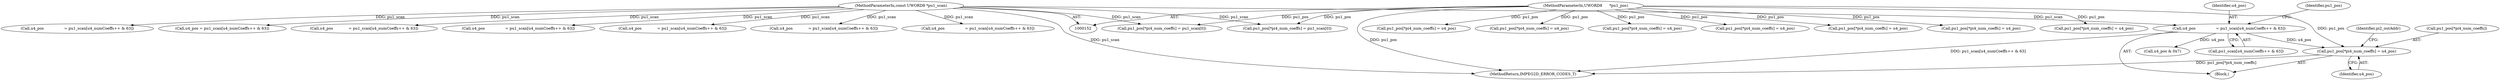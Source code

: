 digraph "0_Android_8b4ed5a23175b7ffa56eea4678db7287f825e985@pointer" {
"1001014" [label="(Call,pu1_pos[*pi4_num_coeffs] = u4_pos)"];
"1001006" [label="(Call,u4_pos                 = pu1_scan[u4_numCoeffs++ & 63])"];
"1000155" [label="(MethodParameterIn,const UWORD8 *pu1_scan)"];
"1000156" [label="(MethodParameterIn,UWORD8      *pu1_pos)"];
"1000871" [label="(Call,u4_pos                 = pu1_scan[u4_numCoeffs++ & 63])"];
"1000309" [label="(Call,pu1_pos[*pi4_num_coeffs] = pu1_scan[0])"];
"1000780" [label="(Call,u4_pos                 = pu1_scan[u4_numCoeffs++ & 63])"];
"1000630" [label="(Call,pu1_pos[*pi4_num_coeffs] = u4_pos)"];
"1000571" [label="(Call,pu1_pos[*pi4_num_coeffs] = u4_pos)"];
"1000692" [label="(Call,u4_pos = pu1_scan[u4_numCoeffs++ & 63])"];
"1001015" [label="(Call,pu1_pos[*pi4_num_coeffs])"];
"1000700" [label="(Call,pu1_pos[*pi4_num_coeffs] = u4_pos)"];
"1001064" [label="(MethodReturn,IMPEG2D_ERROR_CODES_T)"];
"1001033" [label="(Call,u4_pos & 0x7)"];
"1000156" [label="(MethodParameterIn,UWORD8      *pu1_pos)"];
"1001019" [label="(Identifier,u4_pos)"];
"1000563" [label="(Call,u4_pos             = pu1_scan[u4_numCoeffs++ & 63])"];
"1000944" [label="(Call,pu1_pos[*pi4_num_coeffs] = u4_pos)"];
"1001014" [label="(Call,pu1_pos[*pi4_num_coeffs] = u4_pos)"];
"1000155" [label="(MethodParameterIn,const UWORD8 *pu1_scan)"];
"1000936" [label="(Call,u4_pos                 = pu1_scan[u4_numCoeffs++ & 63])"];
"1000788" [label="(Call,pu1_pos[*pi4_num_coeffs] = u4_pos)"];
"1000879" [label="(Call,pu1_pos[*pi4_num_coeffs] = u4_pos)"];
"1001008" [label="(Call,pu1_scan[u4_numCoeffs++ & 63])"];
"1001007" [label="(Identifier,u4_pos)"];
"1000362" [label="(Call,pu1_pos[*pi4_num_coeffs] = pu1_scan[0])"];
"1000453" [label="(Call,u4_pos             = pu1_scan[u4_numCoeffs++ & 63])"];
"1000960" [label="(Block,)"];
"1001022" [label="(Identifier,pi2_outAddr)"];
"1000622" [label="(Call,u4_pos             = pu1_scan[u4_numCoeffs++ & 63])"];
"1000461" [label="(Call,pu1_pos[*pi4_num_coeffs] = u4_pos)"];
"1001016" [label="(Identifier,pu1_pos)"];
"1001006" [label="(Call,u4_pos                 = pu1_scan[u4_numCoeffs++ & 63])"];
"1001014" -> "1000960"  [label="AST: "];
"1001014" -> "1001019"  [label="CFG: "];
"1001015" -> "1001014"  [label="AST: "];
"1001019" -> "1001014"  [label="AST: "];
"1001022" -> "1001014"  [label="CFG: "];
"1001014" -> "1001064"  [label="DDG: pu1_pos[*pi4_num_coeffs]"];
"1001006" -> "1001014"  [label="DDG: u4_pos"];
"1000156" -> "1001014"  [label="DDG: pu1_pos"];
"1001006" -> "1000960"  [label="AST: "];
"1001006" -> "1001008"  [label="CFG: "];
"1001007" -> "1001006"  [label="AST: "];
"1001008" -> "1001006"  [label="AST: "];
"1001016" -> "1001006"  [label="CFG: "];
"1001006" -> "1001064"  [label="DDG: pu1_scan[u4_numCoeffs++ & 63]"];
"1000155" -> "1001006"  [label="DDG: pu1_scan"];
"1001006" -> "1001033"  [label="DDG: u4_pos"];
"1000155" -> "1000152"  [label="AST: "];
"1000155" -> "1001064"  [label="DDG: pu1_scan"];
"1000155" -> "1000309"  [label="DDG: pu1_scan"];
"1000155" -> "1000362"  [label="DDG: pu1_scan"];
"1000155" -> "1000453"  [label="DDG: pu1_scan"];
"1000155" -> "1000563"  [label="DDG: pu1_scan"];
"1000155" -> "1000622"  [label="DDG: pu1_scan"];
"1000155" -> "1000692"  [label="DDG: pu1_scan"];
"1000155" -> "1000780"  [label="DDG: pu1_scan"];
"1000155" -> "1000871"  [label="DDG: pu1_scan"];
"1000155" -> "1000936"  [label="DDG: pu1_scan"];
"1000156" -> "1000152"  [label="AST: "];
"1000156" -> "1001064"  [label="DDG: pu1_pos"];
"1000156" -> "1000309"  [label="DDG: pu1_pos"];
"1000156" -> "1000362"  [label="DDG: pu1_pos"];
"1000156" -> "1000461"  [label="DDG: pu1_pos"];
"1000156" -> "1000571"  [label="DDG: pu1_pos"];
"1000156" -> "1000630"  [label="DDG: pu1_pos"];
"1000156" -> "1000700"  [label="DDG: pu1_pos"];
"1000156" -> "1000788"  [label="DDG: pu1_pos"];
"1000156" -> "1000879"  [label="DDG: pu1_pos"];
"1000156" -> "1000944"  [label="DDG: pu1_pos"];
}

